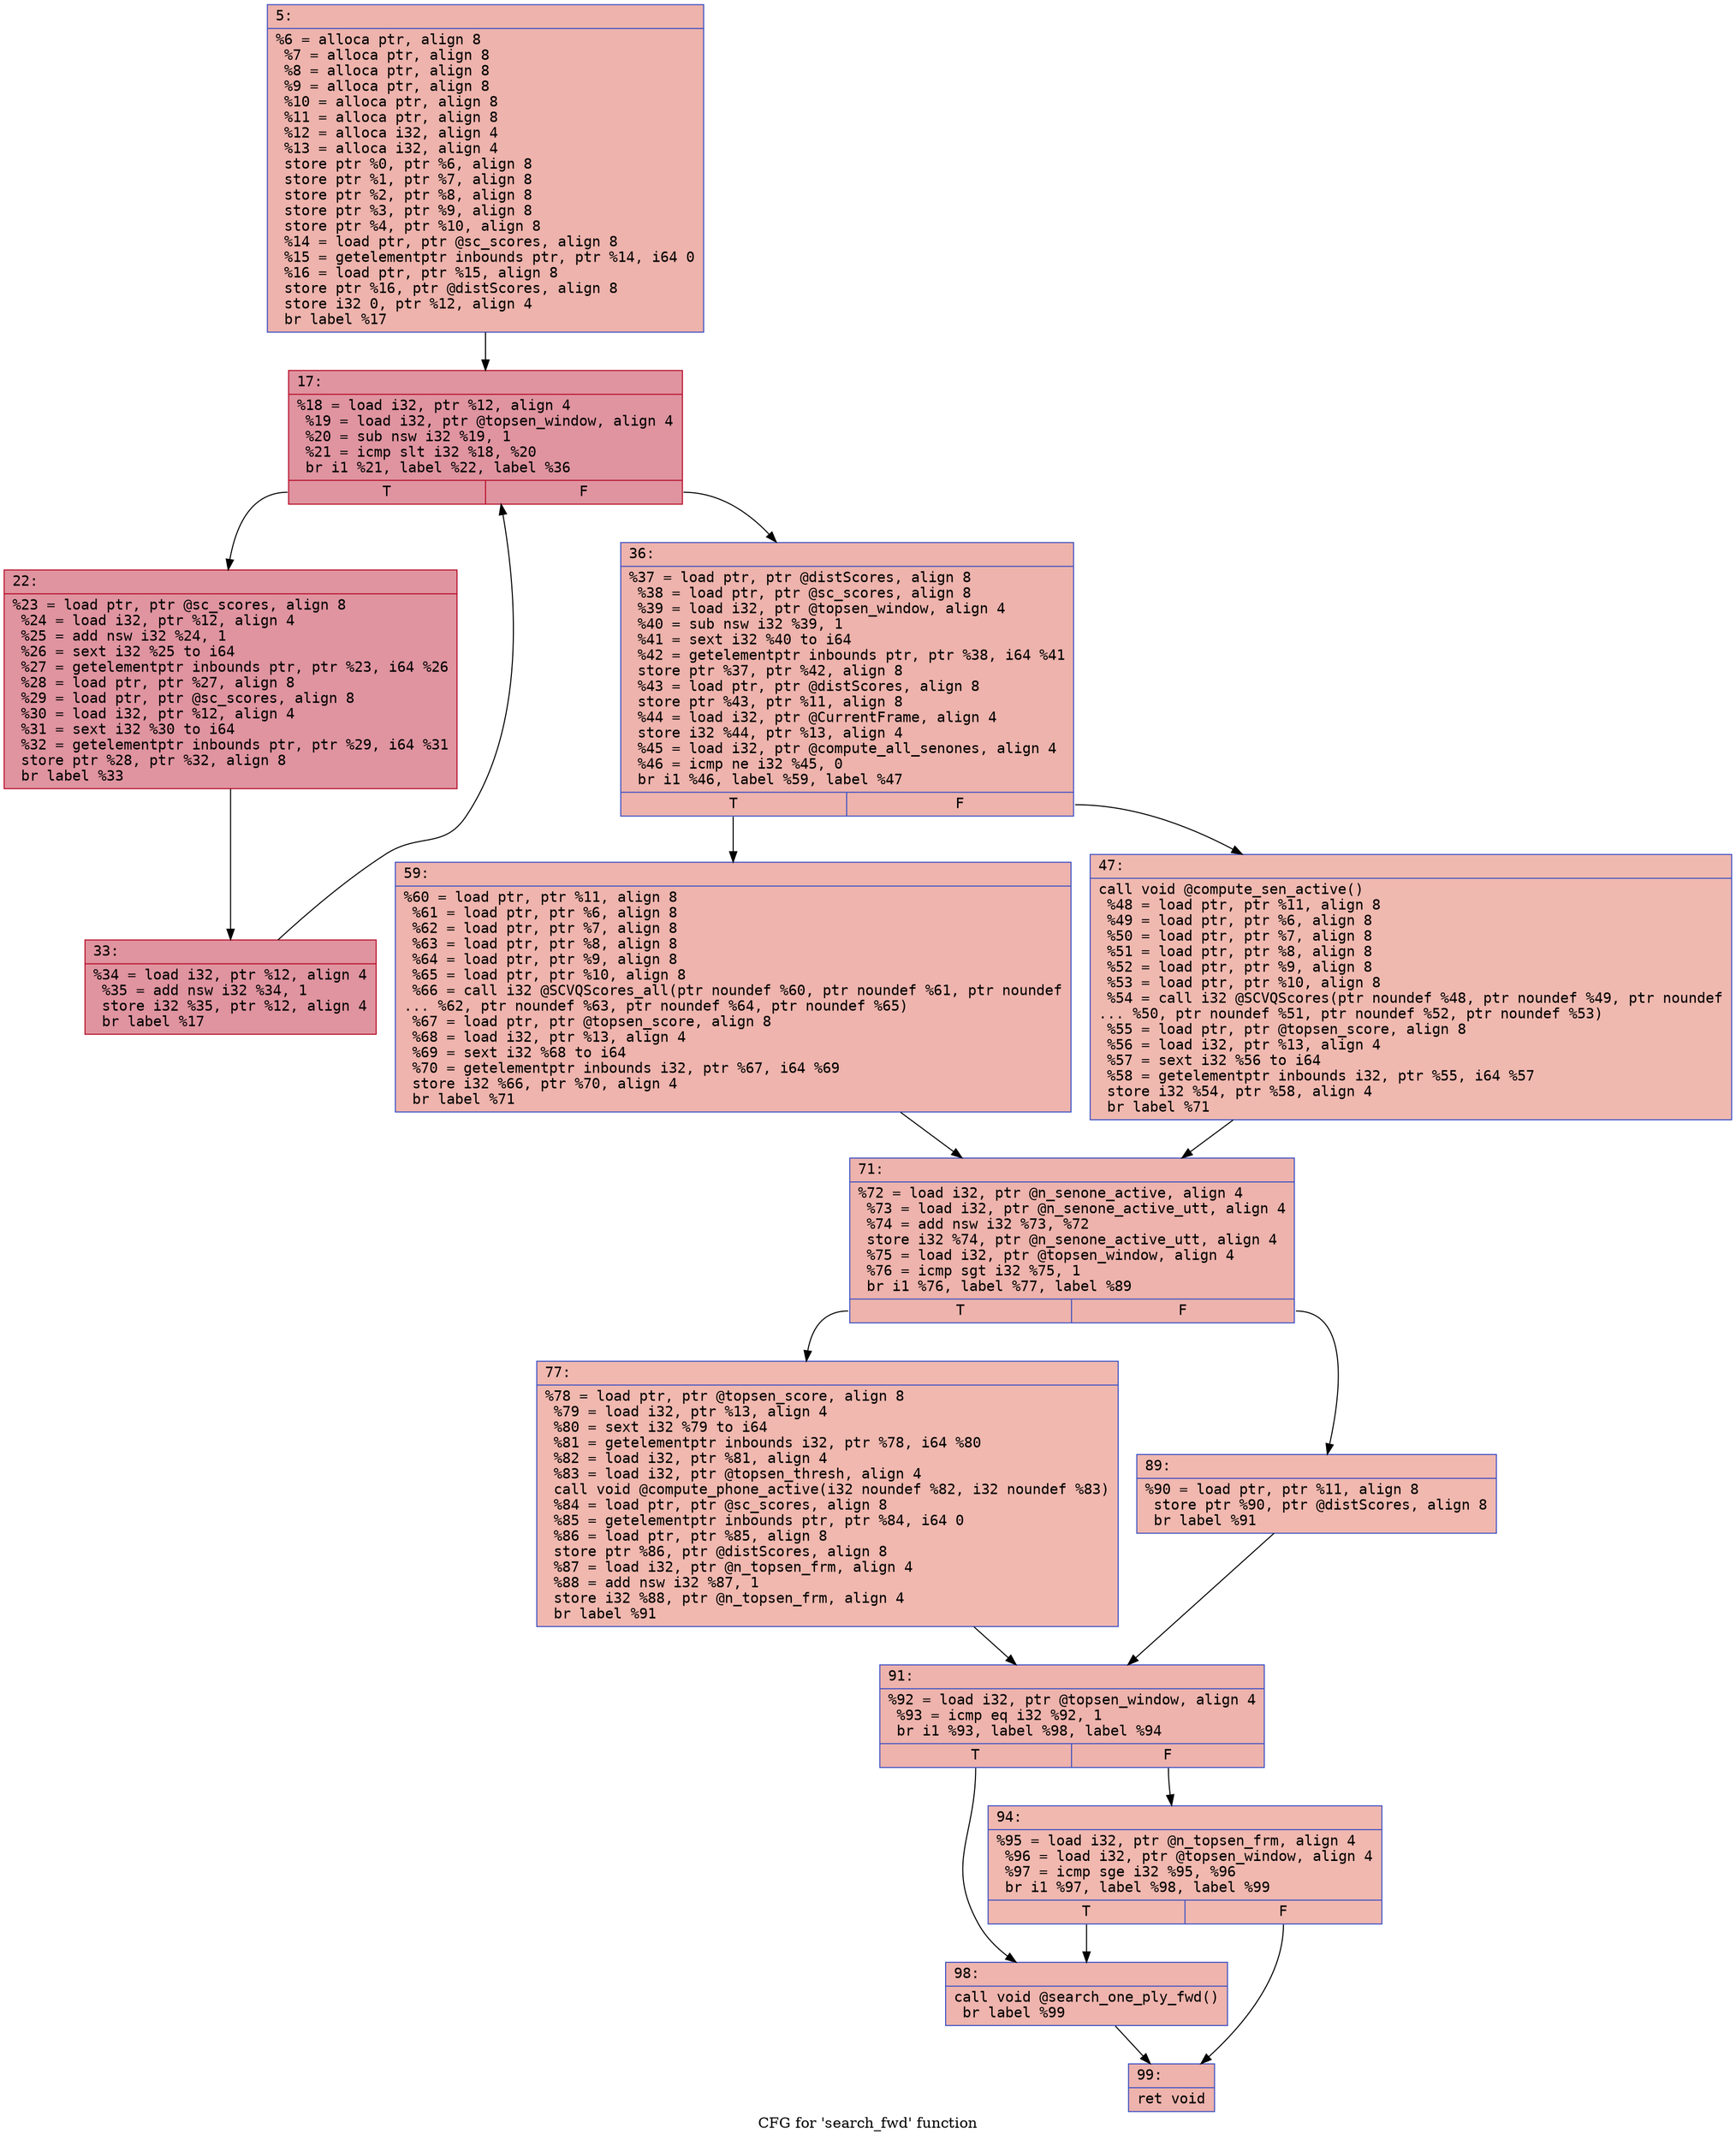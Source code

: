 digraph "CFG for 'search_fwd' function" {
	label="CFG for 'search_fwd' function";

	Node0x600002033e80 [shape=record,color="#3d50c3ff", style=filled, fillcolor="#d6524470" fontname="Courier",label="{5:\l|  %6 = alloca ptr, align 8\l  %7 = alloca ptr, align 8\l  %8 = alloca ptr, align 8\l  %9 = alloca ptr, align 8\l  %10 = alloca ptr, align 8\l  %11 = alloca ptr, align 8\l  %12 = alloca i32, align 4\l  %13 = alloca i32, align 4\l  store ptr %0, ptr %6, align 8\l  store ptr %1, ptr %7, align 8\l  store ptr %2, ptr %8, align 8\l  store ptr %3, ptr %9, align 8\l  store ptr %4, ptr %10, align 8\l  %14 = load ptr, ptr @sc_scores, align 8\l  %15 = getelementptr inbounds ptr, ptr %14, i64 0\l  %16 = load ptr, ptr %15, align 8\l  store ptr %16, ptr @distScores, align 8\l  store i32 0, ptr %12, align 4\l  br label %17\l}"];
	Node0x600002033e80 -> Node0x600002033ed0[tooltip="5 -> 17\nProbability 100.00%" ];
	Node0x600002033ed0 [shape=record,color="#b70d28ff", style=filled, fillcolor="#b70d2870" fontname="Courier",label="{17:\l|  %18 = load i32, ptr %12, align 4\l  %19 = load i32, ptr @topsen_window, align 4\l  %20 = sub nsw i32 %19, 1\l  %21 = icmp slt i32 %18, %20\l  br i1 %21, label %22, label %36\l|{<s0>T|<s1>F}}"];
	Node0x600002033ed0:s0 -> Node0x600002033f20[tooltip="17 -> 22\nProbability 96.88%" ];
	Node0x600002033ed0:s1 -> Node0x60000203c000[tooltip="17 -> 36\nProbability 3.12%" ];
	Node0x600002033f20 [shape=record,color="#b70d28ff", style=filled, fillcolor="#b70d2870" fontname="Courier",label="{22:\l|  %23 = load ptr, ptr @sc_scores, align 8\l  %24 = load i32, ptr %12, align 4\l  %25 = add nsw i32 %24, 1\l  %26 = sext i32 %25 to i64\l  %27 = getelementptr inbounds ptr, ptr %23, i64 %26\l  %28 = load ptr, ptr %27, align 8\l  %29 = load ptr, ptr @sc_scores, align 8\l  %30 = load i32, ptr %12, align 4\l  %31 = sext i32 %30 to i64\l  %32 = getelementptr inbounds ptr, ptr %29, i64 %31\l  store ptr %28, ptr %32, align 8\l  br label %33\l}"];
	Node0x600002033f20 -> Node0x600002033f70[tooltip="22 -> 33\nProbability 100.00%" ];
	Node0x600002033f70 [shape=record,color="#b70d28ff", style=filled, fillcolor="#b70d2870" fontname="Courier",label="{33:\l|  %34 = load i32, ptr %12, align 4\l  %35 = add nsw i32 %34, 1\l  store i32 %35, ptr %12, align 4\l  br label %17\l}"];
	Node0x600002033f70 -> Node0x600002033ed0[tooltip="33 -> 17\nProbability 100.00%" ];
	Node0x60000203c000 [shape=record,color="#3d50c3ff", style=filled, fillcolor="#d6524470" fontname="Courier",label="{36:\l|  %37 = load ptr, ptr @distScores, align 8\l  %38 = load ptr, ptr @sc_scores, align 8\l  %39 = load i32, ptr @topsen_window, align 4\l  %40 = sub nsw i32 %39, 1\l  %41 = sext i32 %40 to i64\l  %42 = getelementptr inbounds ptr, ptr %38, i64 %41\l  store ptr %37, ptr %42, align 8\l  %43 = load ptr, ptr @distScores, align 8\l  store ptr %43, ptr %11, align 8\l  %44 = load i32, ptr @CurrentFrame, align 4\l  store i32 %44, ptr %13, align 4\l  %45 = load i32, ptr @compute_all_senones, align 4\l  %46 = icmp ne i32 %45, 0\l  br i1 %46, label %59, label %47\l|{<s0>T|<s1>F}}"];
	Node0x60000203c000:s0 -> Node0x60000203c0a0[tooltip="36 -> 59\nProbability 62.50%" ];
	Node0x60000203c000:s1 -> Node0x60000203c050[tooltip="36 -> 47\nProbability 37.50%" ];
	Node0x60000203c050 [shape=record,color="#3d50c3ff", style=filled, fillcolor="#de614d70" fontname="Courier",label="{47:\l|  call void @compute_sen_active()\l  %48 = load ptr, ptr %11, align 8\l  %49 = load ptr, ptr %6, align 8\l  %50 = load ptr, ptr %7, align 8\l  %51 = load ptr, ptr %8, align 8\l  %52 = load ptr, ptr %9, align 8\l  %53 = load ptr, ptr %10, align 8\l  %54 = call i32 @SCVQScores(ptr noundef %48, ptr noundef %49, ptr noundef\l... %50, ptr noundef %51, ptr noundef %52, ptr noundef %53)\l  %55 = load ptr, ptr @topsen_score, align 8\l  %56 = load i32, ptr %13, align 4\l  %57 = sext i32 %56 to i64\l  %58 = getelementptr inbounds i32, ptr %55, i64 %57\l  store i32 %54, ptr %58, align 4\l  br label %71\l}"];
	Node0x60000203c050 -> Node0x60000203c0f0[tooltip="47 -> 71\nProbability 100.00%" ];
	Node0x60000203c0a0 [shape=record,color="#3d50c3ff", style=filled, fillcolor="#d8564670" fontname="Courier",label="{59:\l|  %60 = load ptr, ptr %11, align 8\l  %61 = load ptr, ptr %6, align 8\l  %62 = load ptr, ptr %7, align 8\l  %63 = load ptr, ptr %8, align 8\l  %64 = load ptr, ptr %9, align 8\l  %65 = load ptr, ptr %10, align 8\l  %66 = call i32 @SCVQScores_all(ptr noundef %60, ptr noundef %61, ptr noundef\l... %62, ptr noundef %63, ptr noundef %64, ptr noundef %65)\l  %67 = load ptr, ptr @topsen_score, align 8\l  %68 = load i32, ptr %13, align 4\l  %69 = sext i32 %68 to i64\l  %70 = getelementptr inbounds i32, ptr %67, i64 %69\l  store i32 %66, ptr %70, align 4\l  br label %71\l}"];
	Node0x60000203c0a0 -> Node0x60000203c0f0[tooltip="59 -> 71\nProbability 100.00%" ];
	Node0x60000203c0f0 [shape=record,color="#3d50c3ff", style=filled, fillcolor="#d6524470" fontname="Courier",label="{71:\l|  %72 = load i32, ptr @n_senone_active, align 4\l  %73 = load i32, ptr @n_senone_active_utt, align 4\l  %74 = add nsw i32 %73, %72\l  store i32 %74, ptr @n_senone_active_utt, align 4\l  %75 = load i32, ptr @topsen_window, align 4\l  %76 = icmp sgt i32 %75, 1\l  br i1 %76, label %77, label %89\l|{<s0>T|<s1>F}}"];
	Node0x60000203c0f0:s0 -> Node0x60000203c140[tooltip="71 -> 77\nProbability 50.00%" ];
	Node0x60000203c0f0:s1 -> Node0x60000203c190[tooltip="71 -> 89\nProbability 50.00%" ];
	Node0x60000203c140 [shape=record,color="#3d50c3ff", style=filled, fillcolor="#dc5d4a70" fontname="Courier",label="{77:\l|  %78 = load ptr, ptr @topsen_score, align 8\l  %79 = load i32, ptr %13, align 4\l  %80 = sext i32 %79 to i64\l  %81 = getelementptr inbounds i32, ptr %78, i64 %80\l  %82 = load i32, ptr %81, align 4\l  %83 = load i32, ptr @topsen_thresh, align 4\l  call void @compute_phone_active(i32 noundef %82, i32 noundef %83)\l  %84 = load ptr, ptr @sc_scores, align 8\l  %85 = getelementptr inbounds ptr, ptr %84, i64 0\l  %86 = load ptr, ptr %85, align 8\l  store ptr %86, ptr @distScores, align 8\l  %87 = load i32, ptr @n_topsen_frm, align 4\l  %88 = add nsw i32 %87, 1\l  store i32 %88, ptr @n_topsen_frm, align 4\l  br label %91\l}"];
	Node0x60000203c140 -> Node0x60000203c1e0[tooltip="77 -> 91\nProbability 100.00%" ];
	Node0x60000203c190 [shape=record,color="#3d50c3ff", style=filled, fillcolor="#dc5d4a70" fontname="Courier",label="{89:\l|  %90 = load ptr, ptr %11, align 8\l  store ptr %90, ptr @distScores, align 8\l  br label %91\l}"];
	Node0x60000203c190 -> Node0x60000203c1e0[tooltip="89 -> 91\nProbability 100.00%" ];
	Node0x60000203c1e0 [shape=record,color="#3d50c3ff", style=filled, fillcolor="#d6524470" fontname="Courier",label="{91:\l|  %92 = load i32, ptr @topsen_window, align 4\l  %93 = icmp eq i32 %92, 1\l  br i1 %93, label %98, label %94\l|{<s0>T|<s1>F}}"];
	Node0x60000203c1e0:s0 -> Node0x60000203c280[tooltip="91 -> 98\nProbability 50.00%" ];
	Node0x60000203c1e0:s1 -> Node0x60000203c230[tooltip="91 -> 94\nProbability 50.00%" ];
	Node0x60000203c230 [shape=record,color="#3d50c3ff", style=filled, fillcolor="#dc5d4a70" fontname="Courier",label="{94:\l|  %95 = load i32, ptr @n_topsen_frm, align 4\l  %96 = load i32, ptr @topsen_window, align 4\l  %97 = icmp sge i32 %95, %96\l  br i1 %97, label %98, label %99\l|{<s0>T|<s1>F}}"];
	Node0x60000203c230:s0 -> Node0x60000203c280[tooltip="94 -> 98\nProbability 50.00%" ];
	Node0x60000203c230:s1 -> Node0x60000203c2d0[tooltip="94 -> 99\nProbability 50.00%" ];
	Node0x60000203c280 [shape=record,color="#3d50c3ff", style=filled, fillcolor="#d8564670" fontname="Courier",label="{98:\l|  call void @search_one_ply_fwd()\l  br label %99\l}"];
	Node0x60000203c280 -> Node0x60000203c2d0[tooltip="98 -> 99\nProbability 100.00%" ];
	Node0x60000203c2d0 [shape=record,color="#3d50c3ff", style=filled, fillcolor="#d6524470" fontname="Courier",label="{99:\l|  ret void\l}"];
}
